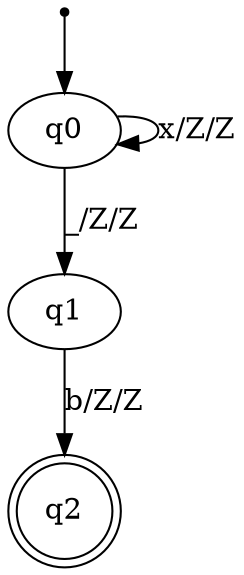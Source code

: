 digraph{
inic[shape=point];
inic->q0;

q1->q2 [label="b/Z/Z"];
q0->q0 [label="x/Z/Z"];



q0->q1 [label="_/Z/Z"];
q2[shape=doublecircle];
}
